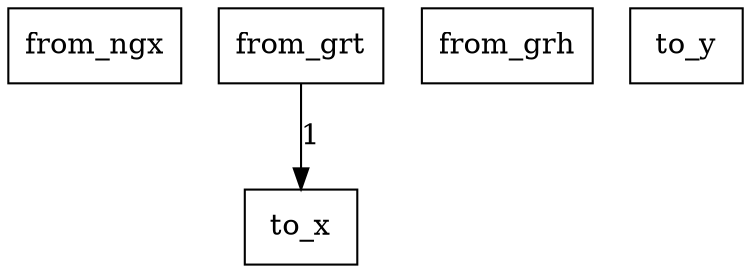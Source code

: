 digraph {
    graph [rankdir=TB
          ,bgcolor=transparent];
    node [shape=box
         ,fillcolor=white
         ,style=filled];
    0 [label=<from_ngx>];
    1 [label=<from_grt>];
    2 [label=<from_grh>];
    3 [label=<to_x>];
    4 [label=<to_y>];
    1 -> 3 [label=1];
}